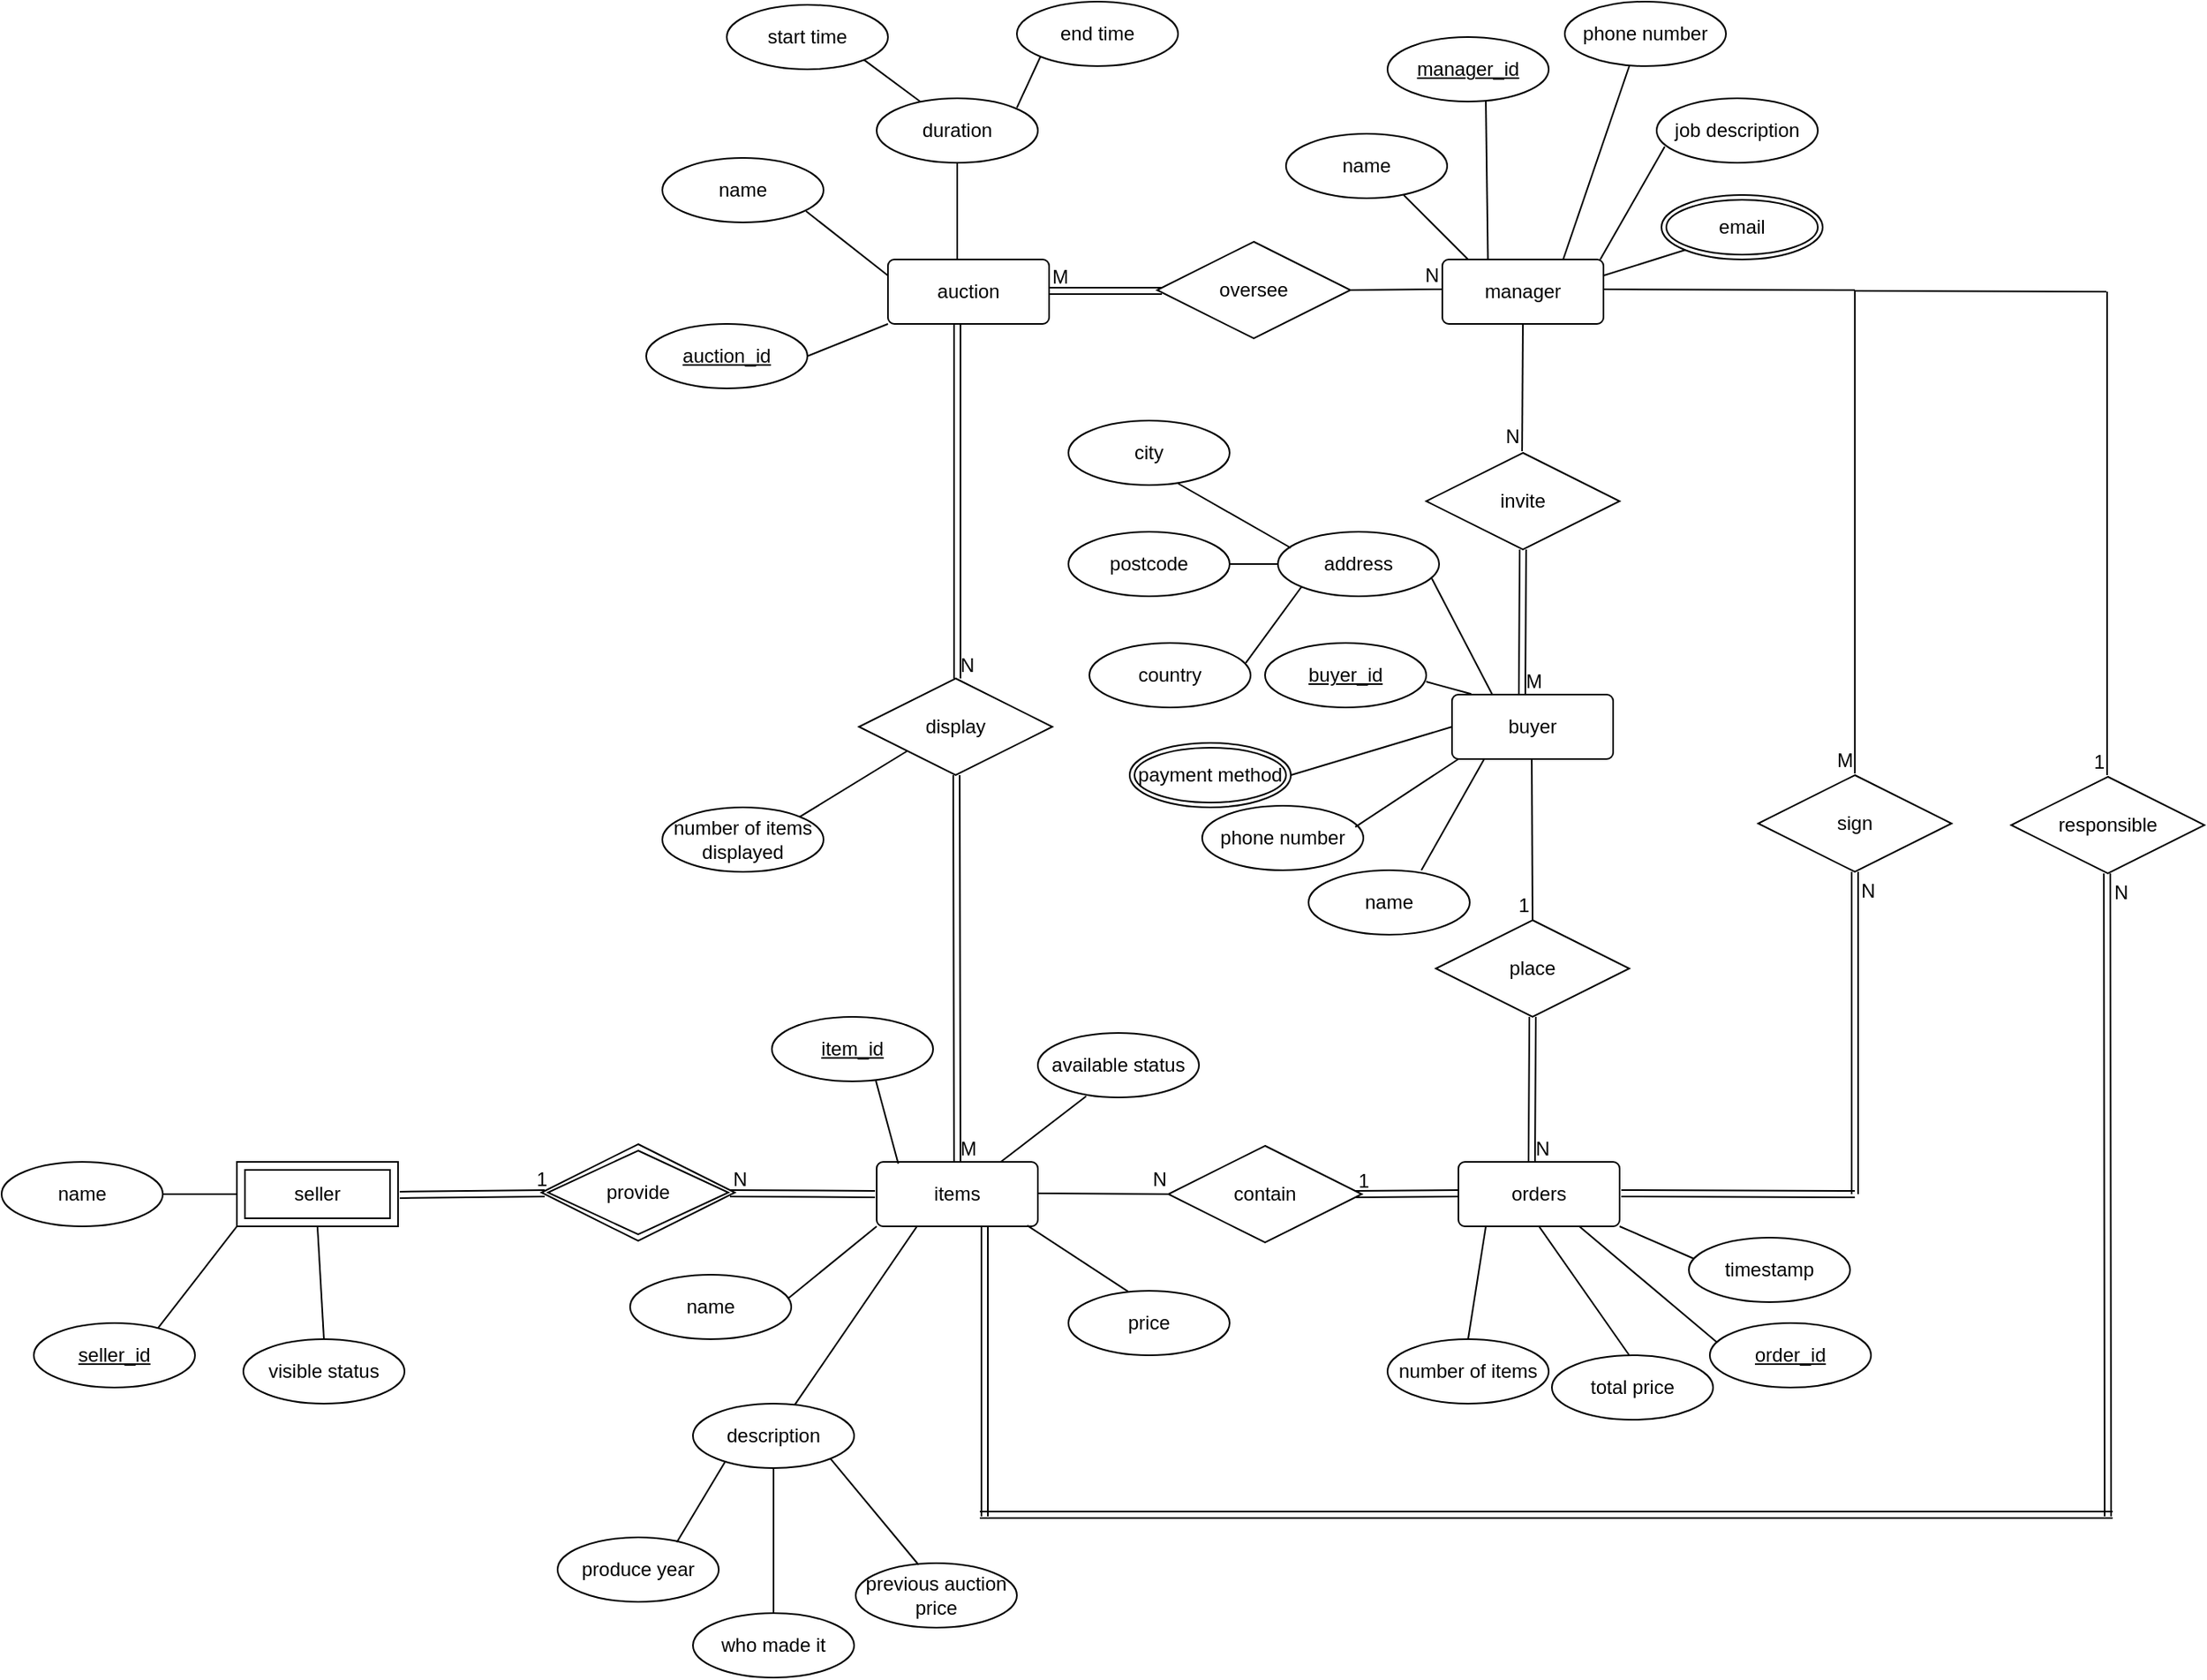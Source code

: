 <mxfile version="24.0.1" type="device">
  <diagram name="第 1 页" id="iJkh0kKC2v8vpnSHeVoI">
    <mxGraphModel dx="1393" dy="1071" grid="1" gridSize="10" guides="1" tooltips="1" connect="1" arrows="1" fold="1" page="1" pageScale="1" pageWidth="2339" pageHeight="3300" math="0" shadow="0">
      <root>
        <mxCell id="0" />
        <mxCell id="1" parent="0" />
        <mxCell id="VO92zJyQnFq2b8o-OkfB-1" value="auction" style="rounded=1;arcSize=10;whiteSpace=wrap;html=1;align=center;" vertex="1" parent="1">
          <mxGeometry x="630" y="300" width="100" height="40" as="geometry" />
        </mxCell>
        <mxCell id="VO92zJyQnFq2b8o-OkfB-2" value="&lt;u&gt;auction_id&lt;/u&gt;" style="ellipse;whiteSpace=wrap;html=1;align=center;" vertex="1" parent="1">
          <mxGeometry x="480" y="340" width="100" height="40" as="geometry" />
        </mxCell>
        <mxCell id="VO92zJyQnFq2b8o-OkfB-11" value="" style="endArrow=none;html=1;rounded=0;" edge="1" parent="1">
          <mxGeometry relative="1" as="geometry">
            <mxPoint x="673" y="300" as="sourcePoint" />
            <mxPoint x="673" y="240" as="targetPoint" />
          </mxGeometry>
        </mxCell>
        <mxCell id="VO92zJyQnFq2b8o-OkfB-12" value="name" style="ellipse;whiteSpace=wrap;html=1;align=center;" vertex="1" parent="1">
          <mxGeometry x="490" y="237" width="100" height="40" as="geometry" />
        </mxCell>
        <mxCell id="VO92zJyQnFq2b8o-OkfB-13" value="duration" style="ellipse;whiteSpace=wrap;html=1;align=center;" vertex="1" parent="1">
          <mxGeometry x="623" y="200" width="100" height="40" as="geometry" />
        </mxCell>
        <mxCell id="VO92zJyQnFq2b8o-OkfB-14" value="start time" style="ellipse;whiteSpace=wrap;html=1;align=center;" vertex="1" parent="1">
          <mxGeometry x="530" y="142" width="100" height="40" as="geometry" />
        </mxCell>
        <mxCell id="VO92zJyQnFq2b8o-OkfB-15" value="end time" style="ellipse;whiteSpace=wrap;html=1;align=center;" vertex="1" parent="1">
          <mxGeometry x="710" y="140" width="100" height="40" as="geometry" />
        </mxCell>
        <mxCell id="VO92zJyQnFq2b8o-OkfB-16" value="manager" style="rounded=1;arcSize=10;whiteSpace=wrap;html=1;align=center;" vertex="1" parent="1">
          <mxGeometry x="974" y="300" width="100" height="40" as="geometry" />
        </mxCell>
        <mxCell id="VO92zJyQnFq2b8o-OkfB-17" value="oversee" style="shape=rhombus;perimeter=rhombusPerimeter;whiteSpace=wrap;html=1;align=center;" vertex="1" parent="1">
          <mxGeometry x="797" y="289" width="120" height="60" as="geometry" />
        </mxCell>
        <mxCell id="VO92zJyQnFq2b8o-OkfB-18" value="" style="shape=link;html=1;rounded=0;" edge="1" parent="1">
          <mxGeometry relative="1" as="geometry">
            <mxPoint x="730" y="319.5" as="sourcePoint" />
            <mxPoint x="800" y="319.5" as="targetPoint" />
          </mxGeometry>
        </mxCell>
        <mxCell id="VO92zJyQnFq2b8o-OkfB-19" value="M" style="resizable=0;html=1;whiteSpace=wrap;align=left;verticalAlign=bottom;" connectable="0" vertex="1" parent="VO92zJyQnFq2b8o-OkfB-18">
          <mxGeometry x="-1" relative="1" as="geometry" />
        </mxCell>
        <mxCell id="VO92zJyQnFq2b8o-OkfB-20" value="" style="resizable=0;html=1;whiteSpace=wrap;align=right;verticalAlign=bottom;" connectable="0" vertex="1" parent="VO92zJyQnFq2b8o-OkfB-18">
          <mxGeometry x="1" relative="1" as="geometry" />
        </mxCell>
        <mxCell id="VO92zJyQnFq2b8o-OkfB-24" value="" style="endArrow=none;html=1;rounded=0;" edge="1" parent="1">
          <mxGeometry relative="1" as="geometry">
            <mxPoint x="917" y="319" as="sourcePoint" />
            <mxPoint x="974" y="318.5" as="targetPoint" />
          </mxGeometry>
        </mxCell>
        <mxCell id="VO92zJyQnFq2b8o-OkfB-25" value="N" style="resizable=0;html=1;whiteSpace=wrap;align=right;verticalAlign=bottom;" connectable="0" vertex="1" parent="VO92zJyQnFq2b8o-OkfB-24">
          <mxGeometry x="1" relative="1" as="geometry" />
        </mxCell>
        <mxCell id="VO92zJyQnFq2b8o-OkfB-26" value="&lt;u&gt;manager_id&lt;/u&gt;" style="ellipse;whiteSpace=wrap;html=1;align=center;" vertex="1" parent="1">
          <mxGeometry x="940" y="162" width="100" height="40" as="geometry" />
        </mxCell>
        <mxCell id="VO92zJyQnFq2b8o-OkfB-27" value="name" style="ellipse;whiteSpace=wrap;html=1;align=center;" vertex="1" parent="1">
          <mxGeometry x="877" y="222" width="100" height="40" as="geometry" />
        </mxCell>
        <mxCell id="VO92zJyQnFq2b8o-OkfB-28" value="phone number" style="ellipse;whiteSpace=wrap;html=1;align=center;" vertex="1" parent="1">
          <mxGeometry x="1050" y="140" width="100" height="40" as="geometry" />
        </mxCell>
        <mxCell id="VO92zJyQnFq2b8o-OkfB-29" value="job description" style="ellipse;whiteSpace=wrap;html=1;align=center;" vertex="1" parent="1">
          <mxGeometry x="1107" y="200" width="100" height="40" as="geometry" />
        </mxCell>
        <mxCell id="VO92zJyQnFq2b8o-OkfB-31" value="email" style="ellipse;shape=doubleEllipse;margin=3;whiteSpace=wrap;html=1;align=center;" vertex="1" parent="1">
          <mxGeometry x="1110" y="260" width="100" height="40" as="geometry" />
        </mxCell>
        <mxCell id="VO92zJyQnFq2b8o-OkfB-32" value="buyer" style="rounded=1;arcSize=10;whiteSpace=wrap;html=1;align=center;" vertex="1" parent="1">
          <mxGeometry x="980" y="570" width="100" height="40" as="geometry" />
        </mxCell>
        <mxCell id="VO92zJyQnFq2b8o-OkfB-33" value="&lt;u&gt;buyer_id&lt;/u&gt;" style="ellipse;whiteSpace=wrap;html=1;align=center;" vertex="1" parent="1">
          <mxGeometry x="864" y="538" width="100" height="40" as="geometry" />
        </mxCell>
        <mxCell id="VO92zJyQnFq2b8o-OkfB-34" value="name" style="ellipse;whiteSpace=wrap;html=1;align=center;" vertex="1" parent="1">
          <mxGeometry x="891" y="679" width="100" height="40" as="geometry" />
        </mxCell>
        <mxCell id="VO92zJyQnFq2b8o-OkfB-35" value="phone number" style="ellipse;whiteSpace=wrap;html=1;align=center;" vertex="1" parent="1">
          <mxGeometry x="825" y="639" width="100" height="40" as="geometry" />
        </mxCell>
        <mxCell id="VO92zJyQnFq2b8o-OkfB-36" value="address" style="ellipse;whiteSpace=wrap;html=1;align=center;direction=west;" vertex="1" parent="1">
          <mxGeometry x="872" y="469" width="100" height="40" as="geometry" />
        </mxCell>
        <mxCell id="VO92zJyQnFq2b8o-OkfB-38" value="country" style="ellipse;whiteSpace=wrap;html=1;align=center;" vertex="1" parent="1">
          <mxGeometry x="755" y="538" width="100" height="40" as="geometry" />
        </mxCell>
        <mxCell id="VO92zJyQnFq2b8o-OkfB-39" value="city" style="ellipse;whiteSpace=wrap;html=1;align=center;" vertex="1" parent="1">
          <mxGeometry x="742" y="400" width="100" height="40" as="geometry" />
        </mxCell>
        <mxCell id="VO92zJyQnFq2b8o-OkfB-40" value="postcode" style="ellipse;whiteSpace=wrap;html=1;align=center;" vertex="1" parent="1">
          <mxGeometry x="742" y="469" width="100" height="40" as="geometry" />
        </mxCell>
        <mxCell id="VO92zJyQnFq2b8o-OkfB-41" value="payment method" style="ellipse;shape=doubleEllipse;margin=3;whiteSpace=wrap;html=1;align=center;" vertex="1" parent="1">
          <mxGeometry x="780" y="600" width="100" height="40" as="geometry" />
        </mxCell>
        <mxCell id="VO92zJyQnFq2b8o-OkfB-42" value="invite" style="shape=rhombus;perimeter=rhombusPerimeter;whiteSpace=wrap;html=1;align=center;" vertex="1" parent="1">
          <mxGeometry x="964" y="420" width="120" height="60" as="geometry" />
        </mxCell>
        <mxCell id="VO92zJyQnFq2b8o-OkfB-43" value="" style="shape=link;html=1;rounded=0;entryX=0.5;entryY=1;entryDx=0;entryDy=0;" edge="1" parent="1" target="VO92zJyQnFq2b8o-OkfB-42">
          <mxGeometry relative="1" as="geometry">
            <mxPoint x="1023.5" y="570" as="sourcePoint" />
            <mxPoint x="1024" y="510" as="targetPoint" />
          </mxGeometry>
        </mxCell>
        <mxCell id="VO92zJyQnFq2b8o-OkfB-44" value="M" style="resizable=0;html=1;whiteSpace=wrap;align=left;verticalAlign=bottom;" connectable="0" vertex="1" parent="VO92zJyQnFq2b8o-OkfB-43">
          <mxGeometry x="-1" relative="1" as="geometry" />
        </mxCell>
        <mxCell id="VO92zJyQnFq2b8o-OkfB-45" value="" style="resizable=0;html=1;whiteSpace=wrap;align=right;verticalAlign=bottom;" connectable="0" vertex="1" parent="VO92zJyQnFq2b8o-OkfB-43">
          <mxGeometry x="1" relative="1" as="geometry" />
        </mxCell>
        <mxCell id="VO92zJyQnFq2b8o-OkfB-46" value="" style="endArrow=none;html=1;rounded=0;exitX=0.5;exitY=1;exitDx=0;exitDy=0;" edge="1" parent="1" source="VO92zJyQnFq2b8o-OkfB-16">
          <mxGeometry relative="1" as="geometry">
            <mxPoint x="1024" y="360" as="sourcePoint" />
            <mxPoint x="1023.5" y="419" as="targetPoint" />
          </mxGeometry>
        </mxCell>
        <mxCell id="VO92zJyQnFq2b8o-OkfB-47" value="N" style="resizable=0;html=1;whiteSpace=wrap;align=right;verticalAlign=bottom;" connectable="0" vertex="1" parent="VO92zJyQnFq2b8o-OkfB-46">
          <mxGeometry x="1" relative="1" as="geometry" />
        </mxCell>
        <mxCell id="BtDvIv-4-z1xUH_ccuP0-1" value="place" style="shape=rhombus;perimeter=rhombusPerimeter;whiteSpace=wrap;html=1;align=center;" vertex="1" parent="1">
          <mxGeometry x="970" y="710" width="120" height="60" as="geometry" />
        </mxCell>
        <mxCell id="BtDvIv-4-z1xUH_ccuP0-2" value="orders" style="rounded=1;arcSize=10;whiteSpace=wrap;html=1;align=center;" vertex="1" parent="1">
          <mxGeometry x="984" y="860" width="100" height="40" as="geometry" />
        </mxCell>
        <mxCell id="BtDvIv-4-z1xUH_ccuP0-3" value="" style="shape=link;html=1;rounded=0;entryX=0.5;entryY=1;entryDx=0;entryDy=0;" edge="1" parent="1">
          <mxGeometry relative="1" as="geometry">
            <mxPoint x="1029.5" y="860" as="sourcePoint" />
            <mxPoint x="1030" y="770" as="targetPoint" />
          </mxGeometry>
        </mxCell>
        <mxCell id="BtDvIv-4-z1xUH_ccuP0-4" value="N" style="resizable=0;html=1;whiteSpace=wrap;align=left;verticalAlign=bottom;" connectable="0" vertex="1" parent="BtDvIv-4-z1xUH_ccuP0-3">
          <mxGeometry x="-1" relative="1" as="geometry" />
        </mxCell>
        <mxCell id="BtDvIv-4-z1xUH_ccuP0-5" value="" style="resizable=0;html=1;whiteSpace=wrap;align=right;verticalAlign=bottom;" connectable="0" vertex="1" parent="BtDvIv-4-z1xUH_ccuP0-3">
          <mxGeometry x="1" relative="1" as="geometry" />
        </mxCell>
        <mxCell id="BtDvIv-4-z1xUH_ccuP0-6" value="&lt;u&gt;order_id&lt;/u&gt;" style="ellipse;whiteSpace=wrap;html=1;align=center;" vertex="1" parent="1">
          <mxGeometry x="1140" y="960" width="100" height="40" as="geometry" />
        </mxCell>
        <mxCell id="BtDvIv-4-z1xUH_ccuP0-7" value="timestamp&lt;span style=&quot;color: rgba(0, 0, 0, 0); font-family: monospace; font-size: 0px; text-align: start; text-wrap: nowrap;&quot;&gt;%3CmxGraphModel%3E%3Croot%3E%3CmxCell%20id%3D%220%22%2F%3E%3CmxCell%20id%3D%221%22%20parent%3D%220%22%2F%3E%3CmxCell%20id%3D%222%22%20value%3D%22name%22%20style%3D%22ellipse%3BwhiteSpace%3Dwrap%3Bhtml%3D1%3Balign%3Dcenter%3B%22%20vertex%3D%221%22%20parent%3D%221%22%3E%3CmxGeometry%20x%3D%22920%22%20y%3D%22650%22%20width%3D%22100%22%20height%3D%2240%22%20as%3D%22geometry%22%2F%3E%3C%2FmxCell%3E%3C%2Froot%3E%3C%2FmxGraphModel%3E&lt;/span&gt;" style="ellipse;whiteSpace=wrap;html=1;align=center;" vertex="1" parent="1">
          <mxGeometry x="1127" y="907" width="100" height="40" as="geometry" />
        </mxCell>
        <mxCell id="BtDvIv-4-z1xUH_ccuP0-8" value="total price" style="ellipse;whiteSpace=wrap;html=1;align=center;" vertex="1" parent="1">
          <mxGeometry x="1042" y="980" width="100" height="40" as="geometry" />
        </mxCell>
        <mxCell id="BtDvIv-4-z1xUH_ccuP0-9" value="" style="endArrow=none;html=1;rounded=0;entryX=0.5;entryY=0;entryDx=0;entryDy=0;" edge="1" parent="1" target="BtDvIv-4-z1xUH_ccuP0-1">
          <mxGeometry relative="1" as="geometry">
            <mxPoint x="1029.5" y="610" as="sourcePoint" />
            <mxPoint x="1029.5" y="680" as="targetPoint" />
          </mxGeometry>
        </mxCell>
        <mxCell id="BtDvIv-4-z1xUH_ccuP0-10" value="1" style="resizable=0;html=1;whiteSpace=wrap;align=right;verticalAlign=bottom;" connectable="0" vertex="1" parent="BtDvIv-4-z1xUH_ccuP0-9">
          <mxGeometry x="1" relative="1" as="geometry" />
        </mxCell>
        <mxCell id="BtDvIv-4-z1xUH_ccuP0-11" value="items" style="rounded=1;arcSize=10;whiteSpace=wrap;html=1;align=center;" vertex="1" parent="1">
          <mxGeometry x="623" y="860" width="100" height="40" as="geometry" />
        </mxCell>
        <mxCell id="BtDvIv-4-z1xUH_ccuP0-12" value="contain" style="shape=rhombus;perimeter=rhombusPerimeter;whiteSpace=wrap;html=1;align=center;" vertex="1" parent="1">
          <mxGeometry x="804" y="850" width="120" height="60" as="geometry" />
        </mxCell>
        <mxCell id="BtDvIv-4-z1xUH_ccuP0-13" value="number of items" style="ellipse;whiteSpace=wrap;html=1;align=center;" vertex="1" parent="1">
          <mxGeometry x="940" y="970" width="100" height="40" as="geometry" />
        </mxCell>
        <mxCell id="BtDvIv-4-z1xUH_ccuP0-14" value="" style="shape=link;html=1;rounded=0;" edge="1" parent="1">
          <mxGeometry relative="1" as="geometry">
            <mxPoint x="920" y="880" as="sourcePoint" />
            <mxPoint x="984" y="879.5" as="targetPoint" />
          </mxGeometry>
        </mxCell>
        <mxCell id="BtDvIv-4-z1xUH_ccuP0-15" value="1" style="resizable=0;html=1;whiteSpace=wrap;align=left;verticalAlign=bottom;" connectable="0" vertex="1" parent="BtDvIv-4-z1xUH_ccuP0-14">
          <mxGeometry x="-1" relative="1" as="geometry" />
        </mxCell>
        <mxCell id="BtDvIv-4-z1xUH_ccuP0-16" value="" style="resizable=0;html=1;whiteSpace=wrap;align=right;verticalAlign=bottom;" connectable="0" vertex="1" parent="BtDvIv-4-z1xUH_ccuP0-14">
          <mxGeometry x="1" relative="1" as="geometry" />
        </mxCell>
        <mxCell id="BtDvIv-4-z1xUH_ccuP0-17" value="" style="endArrow=none;html=1;rounded=0;entryX=0;entryY=0.5;entryDx=0;entryDy=0;" edge="1" parent="1">
          <mxGeometry relative="1" as="geometry">
            <mxPoint x="723" y="879.5" as="sourcePoint" />
            <mxPoint x="805" y="880" as="targetPoint" />
          </mxGeometry>
        </mxCell>
        <mxCell id="BtDvIv-4-z1xUH_ccuP0-18" value="N" style="resizable=0;html=1;whiteSpace=wrap;align=right;verticalAlign=bottom;" connectable="0" vertex="1" parent="BtDvIv-4-z1xUH_ccuP0-17">
          <mxGeometry x="1" relative="1" as="geometry" />
        </mxCell>
        <mxCell id="BtDvIv-4-z1xUH_ccuP0-19" value="&lt;u&gt;item_id&lt;/u&gt;" style="ellipse;whiteSpace=wrap;html=1;align=center;" vertex="1" parent="1">
          <mxGeometry x="558" y="770" width="100" height="40" as="geometry" />
        </mxCell>
        <mxCell id="BtDvIv-4-z1xUH_ccuP0-20" value="name" style="ellipse;whiteSpace=wrap;html=1;align=center;" vertex="1" parent="1">
          <mxGeometry x="470" y="930" width="100" height="40" as="geometry" />
        </mxCell>
        <mxCell id="BtDvIv-4-z1xUH_ccuP0-21" value="price" style="ellipse;whiteSpace=wrap;html=1;align=center;" vertex="1" parent="1">
          <mxGeometry x="742" y="940" width="100" height="40" as="geometry" />
        </mxCell>
        <mxCell id="BtDvIv-4-z1xUH_ccuP0-22" value="description" style="ellipse;whiteSpace=wrap;html=1;align=center;" vertex="1" parent="1">
          <mxGeometry x="509" y="1010" width="100" height="40" as="geometry" />
        </mxCell>
        <mxCell id="BtDvIv-4-z1xUH_ccuP0-23" value="produce year" style="ellipse;whiteSpace=wrap;html=1;align=center;" vertex="1" parent="1">
          <mxGeometry x="425" y="1093" width="100" height="40" as="geometry" />
        </mxCell>
        <mxCell id="BtDvIv-4-z1xUH_ccuP0-24" value="who made it" style="ellipse;whiteSpace=wrap;html=1;align=center;" vertex="1" parent="1">
          <mxGeometry x="509" y="1140" width="100" height="40" as="geometry" />
        </mxCell>
        <mxCell id="BtDvIv-4-z1xUH_ccuP0-25" value=" previous auction price" style="ellipse;whiteSpace=wrap;html=1;align=center;" vertex="1" parent="1">
          <mxGeometry x="610" y="1109" width="100" height="40" as="geometry" />
        </mxCell>
        <mxCell id="BtDvIv-4-z1xUH_ccuP0-27" value="display" style="shape=rhombus;perimeter=rhombusPerimeter;whiteSpace=wrap;html=1;align=center;" vertex="1" parent="1">
          <mxGeometry x="612" y="560" width="120" height="60" as="geometry" />
        </mxCell>
        <mxCell id="BtDvIv-4-z1xUH_ccuP0-28" value="" style="shape=link;html=1;rounded=0;exitX=0.5;exitY=0;exitDx=0;exitDy=0;" edge="1" parent="1" source="BtDvIv-4-z1xUH_ccuP0-11">
          <mxGeometry relative="1" as="geometry">
            <mxPoint x="672.5" y="700" as="sourcePoint" />
            <mxPoint x="672.5" y="620" as="targetPoint" />
          </mxGeometry>
        </mxCell>
        <mxCell id="BtDvIv-4-z1xUH_ccuP0-29" value="M" style="resizable=0;html=1;whiteSpace=wrap;align=left;verticalAlign=bottom;" connectable="0" vertex="1" parent="BtDvIv-4-z1xUH_ccuP0-28">
          <mxGeometry x="-1" relative="1" as="geometry" />
        </mxCell>
        <mxCell id="BtDvIv-4-z1xUH_ccuP0-30" value="" style="resizable=0;html=1;whiteSpace=wrap;align=right;verticalAlign=bottom;" connectable="0" vertex="1" parent="BtDvIv-4-z1xUH_ccuP0-28">
          <mxGeometry x="1" relative="1" as="geometry" />
        </mxCell>
        <mxCell id="BtDvIv-4-z1xUH_ccuP0-33" value="available status" style="ellipse;whiteSpace=wrap;html=1;align=center;" vertex="1" parent="1">
          <mxGeometry x="723" y="780" width="100" height="40" as="geometry" />
        </mxCell>
        <mxCell id="BtDvIv-4-z1xUH_ccuP0-34" value="number of items displayed" style="ellipse;whiteSpace=wrap;html=1;align=center;" vertex="1" parent="1">
          <mxGeometry x="490" y="640" width="100" height="40" as="geometry" />
        </mxCell>
        <mxCell id="BtDvIv-4-z1xUH_ccuP0-35" value="" style="shape=link;html=1;rounded=0;exitX=0.5;exitY=0;exitDx=0;exitDy=0;" edge="1" parent="1">
          <mxGeometry relative="1" as="geometry">
            <mxPoint x="673" y="560" as="sourcePoint" />
            <mxPoint x="673" y="340" as="targetPoint" />
          </mxGeometry>
        </mxCell>
        <mxCell id="BtDvIv-4-z1xUH_ccuP0-36" value="N" style="resizable=0;html=1;whiteSpace=wrap;align=left;verticalAlign=bottom;" connectable="0" vertex="1" parent="BtDvIv-4-z1xUH_ccuP0-35">
          <mxGeometry x="-1" relative="1" as="geometry" />
        </mxCell>
        <mxCell id="BtDvIv-4-z1xUH_ccuP0-37" value="" style="resizable=0;html=1;whiteSpace=wrap;align=right;verticalAlign=bottom;" connectable="0" vertex="1" parent="BtDvIv-4-z1xUH_ccuP0-35">
          <mxGeometry x="1" relative="1" as="geometry" />
        </mxCell>
        <mxCell id="BtDvIv-4-z1xUH_ccuP0-40" value="provide" style="shape=rhombus;double=1;perimeter=rhombusPerimeter;whiteSpace=wrap;html=1;align=center;" vertex="1" parent="1">
          <mxGeometry x="415" y="849" width="120" height="60" as="geometry" />
        </mxCell>
        <mxCell id="BtDvIv-4-z1xUH_ccuP0-41" value="seller" style="shape=ext;margin=3;double=1;whiteSpace=wrap;html=1;align=center;" vertex="1" parent="1">
          <mxGeometry x="226" y="860" width="100" height="40" as="geometry" />
        </mxCell>
        <mxCell id="BtDvIv-4-z1xUH_ccuP0-42" value="&lt;u&gt;seller_id&lt;/u&gt;" style="ellipse;whiteSpace=wrap;html=1;align=center;" vertex="1" parent="1">
          <mxGeometry x="100" y="960" width="100" height="40" as="geometry" />
        </mxCell>
        <mxCell id="BtDvIv-4-z1xUH_ccuP0-43" value="visible status" style="ellipse;whiteSpace=wrap;html=1;align=center;" vertex="1" parent="1">
          <mxGeometry x="230" y="970" width="100" height="40" as="geometry" />
        </mxCell>
        <mxCell id="BtDvIv-4-z1xUH_ccuP0-44" value="name" style="ellipse;whiteSpace=wrap;html=1;align=center;" vertex="1" parent="1">
          <mxGeometry x="80" y="860" width="100" height="40" as="geometry" />
        </mxCell>
        <mxCell id="BtDvIv-4-z1xUH_ccuP0-45" value="" style="endArrow=none;html=1;rounded=0;exitX=0.2;exitY=1;exitDx=0;exitDy=0;exitPerimeter=0;" edge="1" parent="1">
          <mxGeometry relative="1" as="geometry">
            <mxPoint x="529" y="1046" as="sourcePoint" />
            <mxPoint x="499" y="1096" as="targetPoint" />
          </mxGeometry>
        </mxCell>
        <mxCell id="BtDvIv-4-z1xUH_ccuP0-46" value="" style="endArrow=none;html=1;rounded=0;exitX=0.2;exitY=1;exitDx=0;exitDy=0;exitPerimeter=0;entryX=0.5;entryY=0;entryDx=0;entryDy=0;" edge="1" parent="1" target="BtDvIv-4-z1xUH_ccuP0-24">
          <mxGeometry relative="1" as="geometry">
            <mxPoint x="559" y="1050" as="sourcePoint" />
            <mxPoint x="529" y="1100" as="targetPoint" />
          </mxGeometry>
        </mxCell>
        <mxCell id="BtDvIv-4-z1xUH_ccuP0-47" value="" style="endArrow=none;html=1;rounded=0;exitX=1;exitY=1;exitDx=0;exitDy=0;" edge="1" parent="1" source="BtDvIv-4-z1xUH_ccuP0-22">
          <mxGeometry relative="1" as="geometry">
            <mxPoint x="611" y="1060" as="sourcePoint" />
            <mxPoint x="649" y="1110" as="targetPoint" />
          </mxGeometry>
        </mxCell>
        <mxCell id="BtDvIv-4-z1xUH_ccuP0-49" value="" style="endArrow=none;html=1;rounded=0;entryX=0;entryY=1;entryDx=0;entryDy=0;" edge="1" parent="1">
          <mxGeometry relative="1" as="geometry">
            <mxPoint x="880" y="479" as="sourcePoint" />
            <mxPoint x="810.005" y="439.002" as="targetPoint" />
          </mxGeometry>
        </mxCell>
        <mxCell id="BtDvIv-4-z1xUH_ccuP0-51" value="" style="shape=link;html=1;rounded=0;" edge="1" parent="1">
          <mxGeometry relative="1" as="geometry">
            <mxPoint x="532" y="879.5" as="sourcePoint" />
            <mxPoint x="622" y="880" as="targetPoint" />
          </mxGeometry>
        </mxCell>
        <mxCell id="BtDvIv-4-z1xUH_ccuP0-52" value="N" style="resizable=0;html=1;whiteSpace=wrap;align=left;verticalAlign=bottom;" connectable="0" vertex="1" parent="BtDvIv-4-z1xUH_ccuP0-51">
          <mxGeometry x="-1" relative="1" as="geometry" />
        </mxCell>
        <mxCell id="BtDvIv-4-z1xUH_ccuP0-53" value="" style="resizable=0;html=1;whiteSpace=wrap;align=right;verticalAlign=bottom;" connectable="0" vertex="1" parent="BtDvIv-4-z1xUH_ccuP0-51">
          <mxGeometry x="1" relative="1" as="geometry" />
        </mxCell>
        <mxCell id="BtDvIv-4-z1xUH_ccuP0-54" value="" style="shape=link;html=1;rounded=0;" edge="1" parent="1">
          <mxGeometry relative="1" as="geometry">
            <mxPoint x="417" y="879.5" as="sourcePoint" />
            <mxPoint x="327" y="880.5" as="targetPoint" />
          </mxGeometry>
        </mxCell>
        <mxCell id="BtDvIv-4-z1xUH_ccuP0-55" value="1" style="resizable=0;html=1;whiteSpace=wrap;align=left;verticalAlign=bottom;" connectable="0" vertex="1" parent="BtDvIv-4-z1xUH_ccuP0-54">
          <mxGeometry x="-1" relative="1" as="geometry">
            <mxPoint x="-7" as="offset" />
          </mxGeometry>
        </mxCell>
        <mxCell id="BtDvIv-4-z1xUH_ccuP0-56" value="" style="resizable=0;html=1;whiteSpace=wrap;align=right;verticalAlign=bottom;" connectable="0" vertex="1" parent="BtDvIv-4-z1xUH_ccuP0-54">
          <mxGeometry x="1" relative="1" as="geometry" />
        </mxCell>
        <mxCell id="BtDvIv-4-z1xUH_ccuP0-57" value="" style="endArrow=none;html=1;rounded=0;entryX=0.98;entryY=0.285;entryDx=0;entryDy=0;entryPerimeter=0;exitX=1;exitY=0;exitDx=0;exitDy=0;" edge="1" parent="1" source="VO92zJyQnFq2b8o-OkfB-36">
          <mxGeometry relative="1" as="geometry">
            <mxPoint x="892" y="499" as="sourcePoint" />
            <mxPoint x="852" y="550.4" as="targetPoint" />
          </mxGeometry>
        </mxCell>
        <mxCell id="BtDvIv-4-z1xUH_ccuP0-58" value="" style="endArrow=none;html=1;rounded=0;entryX=1;entryY=0.5;entryDx=0;entryDy=0;" edge="1" parent="1" source="VO92zJyQnFq2b8o-OkfB-36" target="VO92zJyQnFq2b8o-OkfB-40">
          <mxGeometry relative="1" as="geometry">
            <mxPoint x="872" y="489" as="sourcePoint" />
            <mxPoint x="837" y="538.0" as="targetPoint" />
          </mxGeometry>
        </mxCell>
        <mxCell id="BtDvIv-4-z1xUH_ccuP0-59" value="sign" style="shape=rhombus;perimeter=rhombusPerimeter;whiteSpace=wrap;html=1;align=center;" vertex="1" parent="1">
          <mxGeometry x="1170" y="620" width="120" height="60" as="geometry" />
        </mxCell>
        <mxCell id="BtDvIv-4-z1xUH_ccuP0-62" value="" style="endArrow=none;html=1;rounded=0;entryX=0.5;entryY=0;entryDx=0;entryDy=0;" edge="1" parent="1">
          <mxGeometry relative="1" as="geometry">
            <mxPoint x="1230" y="319" as="sourcePoint" />
            <mxPoint x="1230" y="619" as="targetPoint" />
          </mxGeometry>
        </mxCell>
        <mxCell id="BtDvIv-4-z1xUH_ccuP0-63" value="M" style="resizable=0;html=1;whiteSpace=wrap;align=right;verticalAlign=bottom;" connectable="0" vertex="1" parent="BtDvIv-4-z1xUH_ccuP0-62">
          <mxGeometry x="1" relative="1" as="geometry" />
        </mxCell>
        <mxCell id="BtDvIv-4-z1xUH_ccuP0-64" value="" style="endArrow=none;html=1;rounded=0;" edge="1" parent="1">
          <mxGeometry relative="1" as="geometry">
            <mxPoint x="1074" y="318.5" as="sourcePoint" />
            <mxPoint x="1230" y="319" as="targetPoint" />
          </mxGeometry>
        </mxCell>
        <mxCell id="BtDvIv-4-z1xUH_ccuP0-66" value="" style="shape=link;html=1;rounded=0;" edge="1" parent="1">
          <mxGeometry relative="1" as="geometry">
            <mxPoint x="1230" y="680" as="sourcePoint" />
            <mxPoint x="1230" y="880" as="targetPoint" />
          </mxGeometry>
        </mxCell>
        <mxCell id="BtDvIv-4-z1xUH_ccuP0-67" value="N" style="resizable=0;html=1;whiteSpace=wrap;align=left;verticalAlign=bottom;" connectable="0" vertex="1" parent="BtDvIv-4-z1xUH_ccuP0-66">
          <mxGeometry x="-1" relative="1" as="geometry">
            <mxPoint x="2" y="20" as="offset" />
          </mxGeometry>
        </mxCell>
        <mxCell id="BtDvIv-4-z1xUH_ccuP0-68" value="" style="resizable=0;html=1;whiteSpace=wrap;align=right;verticalAlign=bottom;" connectable="0" vertex="1" parent="BtDvIv-4-z1xUH_ccuP0-66">
          <mxGeometry x="1" relative="1" as="geometry" />
        </mxCell>
        <mxCell id="BtDvIv-4-z1xUH_ccuP0-69" value="" style="shape=link;html=1;rounded=0;" edge="1" parent="1">
          <mxGeometry relative="1" as="geometry">
            <mxPoint x="1230" y="880" as="sourcePoint" />
            <mxPoint x="1085" y="879.5" as="targetPoint" />
          </mxGeometry>
        </mxCell>
        <mxCell id="BtDvIv-4-z1xUH_ccuP0-70" value="" style="resizable=0;html=1;whiteSpace=wrap;align=left;verticalAlign=bottom;" connectable="0" vertex="1" parent="BtDvIv-4-z1xUH_ccuP0-69">
          <mxGeometry x="-1" relative="1" as="geometry" />
        </mxCell>
        <mxCell id="BtDvIv-4-z1xUH_ccuP0-71" value="" style="resizable=0;html=1;whiteSpace=wrap;align=right;verticalAlign=bottom;" connectable="0" vertex="1" parent="BtDvIv-4-z1xUH_ccuP0-69">
          <mxGeometry x="1" relative="1" as="geometry" />
        </mxCell>
        <mxCell id="BtDvIv-4-z1xUH_ccuP0-72" value="" style="endArrow=none;html=1;rounded=0;" edge="1" parent="1">
          <mxGeometry relative="1" as="geometry">
            <mxPoint x="1230" y="319.5" as="sourcePoint" />
            <mxPoint x="1386" y="320" as="targetPoint" />
          </mxGeometry>
        </mxCell>
        <mxCell id="BtDvIv-4-z1xUH_ccuP0-73" value="responsible" style="shape=rhombus;perimeter=rhombusPerimeter;whiteSpace=wrap;html=1;align=center;" vertex="1" parent="1">
          <mxGeometry x="1327" y="621" width="120" height="60" as="geometry" />
        </mxCell>
        <mxCell id="BtDvIv-4-z1xUH_ccuP0-74" value="" style="endArrow=none;html=1;rounded=0;entryX=0.5;entryY=0;entryDx=0;entryDy=0;" edge="1" parent="1">
          <mxGeometry relative="1" as="geometry">
            <mxPoint x="1386.5" y="320" as="sourcePoint" />
            <mxPoint x="1386.5" y="620" as="targetPoint" />
          </mxGeometry>
        </mxCell>
        <mxCell id="BtDvIv-4-z1xUH_ccuP0-75" value="1" style="resizable=0;html=1;whiteSpace=wrap;align=right;verticalAlign=bottom;" connectable="0" vertex="1" parent="BtDvIv-4-z1xUH_ccuP0-74">
          <mxGeometry x="1" relative="1" as="geometry" />
        </mxCell>
        <mxCell id="BtDvIv-4-z1xUH_ccuP0-76" value="" style="shape=link;html=1;rounded=0;" edge="1" parent="1">
          <mxGeometry relative="1" as="geometry">
            <mxPoint x="690" y="1080" as="sourcePoint" />
            <mxPoint x="690" y="899.5" as="targetPoint" />
          </mxGeometry>
        </mxCell>
        <mxCell id="BtDvIv-4-z1xUH_ccuP0-77" value="" style="resizable=0;html=1;whiteSpace=wrap;align=left;verticalAlign=bottom;" connectable="0" vertex="1" parent="BtDvIv-4-z1xUH_ccuP0-76">
          <mxGeometry x="-1" relative="1" as="geometry" />
        </mxCell>
        <mxCell id="BtDvIv-4-z1xUH_ccuP0-78" value="" style="resizable=0;html=1;whiteSpace=wrap;align=right;verticalAlign=bottom;" connectable="0" vertex="1" parent="BtDvIv-4-z1xUH_ccuP0-76">
          <mxGeometry x="1" relative="1" as="geometry" />
        </mxCell>
        <mxCell id="BtDvIv-4-z1xUH_ccuP0-79" value="" style="shape=link;html=1;rounded=0;" edge="1" parent="1">
          <mxGeometry relative="1" as="geometry">
            <mxPoint x="1386.5" y="681" as="sourcePoint" />
            <mxPoint x="1387" y="1080" as="targetPoint" />
          </mxGeometry>
        </mxCell>
        <mxCell id="BtDvIv-4-z1xUH_ccuP0-80" value="N" style="resizable=0;html=1;whiteSpace=wrap;align=left;verticalAlign=bottom;" connectable="0" vertex="1" parent="BtDvIv-4-z1xUH_ccuP0-79">
          <mxGeometry x="-1" relative="1" as="geometry">
            <mxPoint x="2" y="20" as="offset" />
          </mxGeometry>
        </mxCell>
        <mxCell id="BtDvIv-4-z1xUH_ccuP0-81" value="" style="resizable=0;html=1;whiteSpace=wrap;align=right;verticalAlign=bottom;" connectable="0" vertex="1" parent="BtDvIv-4-z1xUH_ccuP0-79">
          <mxGeometry x="1" relative="1" as="geometry" />
        </mxCell>
        <mxCell id="BtDvIv-4-z1xUH_ccuP0-82" value="" style="shape=link;html=1;rounded=0;" edge="1" parent="1">
          <mxGeometry relative="1" as="geometry">
            <mxPoint x="687" y="1079" as="sourcePoint" />
            <mxPoint x="1390" y="1079" as="targetPoint" />
          </mxGeometry>
        </mxCell>
        <mxCell id="BtDvIv-4-z1xUH_ccuP0-83" value="" style="resizable=0;html=1;whiteSpace=wrap;align=left;verticalAlign=bottom;" connectable="0" vertex="1" parent="BtDvIv-4-z1xUH_ccuP0-82">
          <mxGeometry x="-1" relative="1" as="geometry" />
        </mxCell>
        <mxCell id="BtDvIv-4-z1xUH_ccuP0-84" value="" style="resizable=0;html=1;whiteSpace=wrap;align=right;verticalAlign=bottom;" connectable="0" vertex="1" parent="BtDvIv-4-z1xUH_ccuP0-82">
          <mxGeometry x="1" relative="1" as="geometry" />
        </mxCell>
        <mxCell id="BtDvIv-4-z1xUH_ccuP0-86" value="" style="endArrow=none;html=1;rounded=0;entryX=0;entryY=1;entryDx=0;entryDy=0;exitX=1;exitY=0.5;exitDx=0;exitDy=0;" edge="1" parent="1" source="VO92zJyQnFq2b8o-OkfB-2" target="VO92zJyQnFq2b8o-OkfB-1">
          <mxGeometry relative="1" as="geometry">
            <mxPoint x="560" y="360" as="sourcePoint" />
            <mxPoint x="720" y="360" as="targetPoint" />
          </mxGeometry>
        </mxCell>
        <mxCell id="BtDvIv-4-z1xUH_ccuP0-87" value="" style="endArrow=none;html=1;rounded=0;exitX=0;exitY=0.25;exitDx=0;exitDy=0;" edge="1" parent="1" source="VO92zJyQnFq2b8o-OkfB-1">
          <mxGeometry relative="1" as="geometry">
            <mxPoint x="579.13" y="330" as="sourcePoint" />
            <mxPoint x="579.13" y="270" as="targetPoint" />
          </mxGeometry>
        </mxCell>
        <mxCell id="BtDvIv-4-z1xUH_ccuP0-88" value="" style="endArrow=none;html=1;rounded=0;exitX=1;exitY=1;exitDx=0;exitDy=0;" edge="1" parent="1">
          <mxGeometry relative="1" as="geometry">
            <mxPoint x="615.201" y="176.204" as="sourcePoint" />
            <mxPoint x="650" y="202" as="targetPoint" />
          </mxGeometry>
        </mxCell>
        <mxCell id="BtDvIv-4-z1xUH_ccuP0-90" value="" style="endArrow=none;html=1;rounded=0;exitX=0;exitY=1;exitDx=0;exitDy=0;" edge="1" parent="1" source="VO92zJyQnFq2b8o-OkfB-15">
          <mxGeometry relative="1" as="geometry">
            <mxPoint x="675.201" y="180.004" as="sourcePoint" />
            <mxPoint x="710" y="205.8" as="targetPoint" />
          </mxGeometry>
        </mxCell>
        <mxCell id="BtDvIv-4-z1xUH_ccuP0-91" value="" style="endArrow=none;html=1;rounded=0;exitX=0.373;exitY=-0.04;exitDx=0;exitDy=0;exitPerimeter=0;" edge="1" parent="1">
          <mxGeometry relative="1" as="geometry">
            <mxPoint x="1002.3" y="300" as="sourcePoint" />
            <mxPoint x="1001" y="201.6" as="targetPoint" />
          </mxGeometry>
        </mxCell>
        <mxCell id="BtDvIv-4-z1xUH_ccuP0-92" value="" style="endArrow=none;html=1;rounded=0;" edge="1" parent="1">
          <mxGeometry relative="1" as="geometry">
            <mxPoint x="950" y="260" as="sourcePoint" />
            <mxPoint x="990" y="300" as="targetPoint" />
          </mxGeometry>
        </mxCell>
        <mxCell id="BtDvIv-4-z1xUH_ccuP0-93" value="" style="endArrow=none;html=1;rounded=0;exitX=0.75;exitY=0;exitDx=0;exitDy=0;" edge="1" parent="1" source="VO92zJyQnFq2b8o-OkfB-16">
          <mxGeometry relative="1" as="geometry">
            <mxPoint x="990" y="260" as="sourcePoint" />
            <mxPoint x="1090" y="180" as="targetPoint" />
          </mxGeometry>
        </mxCell>
        <mxCell id="BtDvIv-4-z1xUH_ccuP0-94" value="" style="endArrow=none;html=1;rounded=0;" edge="1" parent="1">
          <mxGeometry relative="1" as="geometry">
            <mxPoint x="1072" y="300" as="sourcePoint" />
            <mxPoint x="1112" y="230" as="targetPoint" />
          </mxGeometry>
        </mxCell>
        <mxCell id="BtDvIv-4-z1xUH_ccuP0-95" value="" style="endArrow=none;html=1;rounded=0;entryX=0;entryY=1;entryDx=0;entryDy=0;" edge="1" parent="1" target="VO92zJyQnFq2b8o-OkfB-31">
          <mxGeometry relative="1" as="geometry">
            <mxPoint x="1074" y="310" as="sourcePoint" />
            <mxPoint x="1114" y="300" as="targetPoint" />
          </mxGeometry>
        </mxCell>
        <mxCell id="BtDvIv-4-z1xUH_ccuP0-96" value="" style="endArrow=none;html=1;rounded=0;entryX=0.119;entryY=-0.06;entryDx=0;entryDy=0;entryPerimeter=0;" edge="1" parent="1">
          <mxGeometry relative="1" as="geometry">
            <mxPoint x="964" y="562" as="sourcePoint" />
            <mxPoint x="991.9" y="569.6" as="targetPoint" />
          </mxGeometry>
        </mxCell>
        <mxCell id="BtDvIv-4-z1xUH_ccuP0-98" value="" style="endArrow=none;html=1;rounded=0;exitX=0.7;exitY=0;exitDx=0;exitDy=0;exitPerimeter=0;" edge="1" parent="1" source="VO92zJyQnFq2b8o-OkfB-34">
          <mxGeometry relative="1" as="geometry">
            <mxPoint x="950" y="660" as="sourcePoint" />
            <mxPoint x="1000" y="610" as="targetPoint" />
          </mxGeometry>
        </mxCell>
        <mxCell id="BtDvIv-4-z1xUH_ccuP0-99" value="" style="endArrow=none;html=1;rounded=0;entryX=0;entryY=0.5;entryDx=0;entryDy=0;exitX=0.95;exitY=0.329;exitDx=0;exitDy=0;exitPerimeter=0;" edge="1" parent="1" source="VO92zJyQnFq2b8o-OkfB-35">
          <mxGeometry relative="1" as="geometry">
            <mxPoint x="920" y="660" as="sourcePoint" />
            <mxPoint x="984" y="610" as="targetPoint" />
          </mxGeometry>
        </mxCell>
        <mxCell id="BtDvIv-4-z1xUH_ccuP0-100" value="" style="endArrow=none;html=1;rounded=0;entryX=0.045;entryY=0.274;entryDx=0;entryDy=0;entryPerimeter=0;exitX=0.25;exitY=0;exitDx=0;exitDy=0;" edge="1" parent="1" source="VO92zJyQnFq2b8o-OkfB-32" target="VO92zJyQnFq2b8o-OkfB-36">
          <mxGeometry relative="1" as="geometry">
            <mxPoint x="950" y="540" as="sourcePoint" />
            <mxPoint x="1110" y="540" as="targetPoint" />
          </mxGeometry>
        </mxCell>
        <mxCell id="BtDvIv-4-z1xUH_ccuP0-101" value="" style="endArrow=none;html=1;rounded=0;entryX=0;entryY=0.5;entryDx=0;entryDy=0;exitX=1;exitY=0.5;exitDx=0;exitDy=0;" edge="1" parent="1" source="VO92zJyQnFq2b8o-OkfB-41" target="VO92zJyQnFq2b8o-OkfB-32">
          <mxGeometry relative="1" as="geometry">
            <mxPoint x="890" y="540" as="sourcePoint" />
            <mxPoint x="1050" y="540" as="targetPoint" />
          </mxGeometry>
        </mxCell>
        <mxCell id="BtDvIv-4-z1xUH_ccuP0-102" value="" style="endArrow=none;html=1;rounded=0;exitX=0.5;exitY=0;exitDx=0;exitDy=0;" edge="1" parent="1" source="BtDvIv-4-z1xUH_ccuP0-13">
          <mxGeometry relative="1" as="geometry">
            <mxPoint x="890" y="800" as="sourcePoint" />
            <mxPoint x="1001" y="900" as="targetPoint" />
          </mxGeometry>
        </mxCell>
        <mxCell id="BtDvIv-4-z1xUH_ccuP0-103" value="" style="endArrow=none;html=1;rounded=0;exitX=1;exitY=1;exitDx=0;exitDy=0;" edge="1" parent="1" source="BtDvIv-4-z1xUH_ccuP0-2">
          <mxGeometry relative="1" as="geometry">
            <mxPoint x="890" y="800" as="sourcePoint" />
            <mxPoint x="1130" y="920" as="targetPoint" />
          </mxGeometry>
        </mxCell>
        <mxCell id="BtDvIv-4-z1xUH_ccuP0-104" value="" style="endArrow=none;html=1;rounded=0;exitX=0.75;exitY=1;exitDx=0;exitDy=0;entryX=0.042;entryY=0.295;entryDx=0;entryDy=0;entryPerimeter=0;" edge="1" parent="1" source="BtDvIv-4-z1xUH_ccuP0-2" target="BtDvIv-4-z1xUH_ccuP0-6">
          <mxGeometry relative="1" as="geometry">
            <mxPoint x="1094" y="910" as="sourcePoint" />
            <mxPoint x="1140" y="930" as="targetPoint" />
          </mxGeometry>
        </mxCell>
        <mxCell id="BtDvIv-4-z1xUH_ccuP0-105" value="" style="endArrow=none;html=1;rounded=0;exitX=0.5;exitY=1;exitDx=0;exitDy=0;entryX=0.48;entryY=0;entryDx=0;entryDy=0;entryPerimeter=0;" edge="1" parent="1" source="BtDvIv-4-z1xUH_ccuP0-2" target="BtDvIv-4-z1xUH_ccuP0-8">
          <mxGeometry relative="1" as="geometry">
            <mxPoint x="1069" y="910" as="sourcePoint" />
            <mxPoint x="1154" y="982" as="targetPoint" />
          </mxGeometry>
        </mxCell>
        <mxCell id="BtDvIv-4-z1xUH_ccuP0-107" value="" style="endArrow=none;html=1;rounded=0;exitX=0.645;exitY=0.992;exitDx=0;exitDy=0;exitPerimeter=0;entryX=0.134;entryY=0.029;entryDx=0;entryDy=0;entryPerimeter=0;" edge="1" parent="1" source="BtDvIv-4-z1xUH_ccuP0-19" target="BtDvIv-4-z1xUH_ccuP0-11">
          <mxGeometry relative="1" as="geometry">
            <mxPoint x="640" y="800" as="sourcePoint" />
            <mxPoint x="800" y="800" as="targetPoint" />
          </mxGeometry>
        </mxCell>
        <mxCell id="BtDvIv-4-z1xUH_ccuP0-108" value="" style="endArrow=none;html=1;rounded=0;exitX=0.982;exitY=0.366;exitDx=0;exitDy=0;exitPerimeter=0;entryX=0;entryY=1;entryDx=0;entryDy=0;" edge="1" parent="1" source="BtDvIv-4-z1xUH_ccuP0-20" target="BtDvIv-4-z1xUH_ccuP0-11">
          <mxGeometry relative="1" as="geometry">
            <mxPoint x="640" y="800" as="sourcePoint" />
            <mxPoint x="623" y="900" as="targetPoint" />
          </mxGeometry>
        </mxCell>
        <mxCell id="BtDvIv-4-z1xUH_ccuP0-109" value="" style="endArrow=none;html=1;rounded=0;entryX=0.37;entryY=0.012;entryDx=0;entryDy=0;entryPerimeter=0;exitX=0.934;exitY=0.986;exitDx=0;exitDy=0;exitPerimeter=0;" edge="1" parent="1" source="BtDvIv-4-z1xUH_ccuP0-11" target="BtDvIv-4-z1xUH_ccuP0-21">
          <mxGeometry relative="1" as="geometry">
            <mxPoint x="640" y="890" as="sourcePoint" />
            <mxPoint x="800" y="890" as="targetPoint" />
          </mxGeometry>
        </mxCell>
        <mxCell id="BtDvIv-4-z1xUH_ccuP0-110" value="" style="endArrow=none;html=1;rounded=0;exitX=0.25;exitY=1;exitDx=0;exitDy=0;" edge="1" parent="1" source="BtDvIv-4-z1xUH_ccuP0-11" target="BtDvIv-4-z1xUH_ccuP0-22">
          <mxGeometry relative="1" as="geometry">
            <mxPoint x="640" y="890" as="sourcePoint" />
            <mxPoint x="800" y="890" as="targetPoint" />
          </mxGeometry>
        </mxCell>
        <mxCell id="BtDvIv-4-z1xUH_ccuP0-111" value="" style="endArrow=none;html=1;rounded=0;exitX=1;exitY=0;exitDx=0;exitDy=0;entryX=0;entryY=1;entryDx=0;entryDy=0;" edge="1" parent="1" source="BtDvIv-4-z1xUH_ccuP0-34" target="BtDvIv-4-z1xUH_ccuP0-27">
          <mxGeometry relative="1" as="geometry">
            <mxPoint x="690" y="540" as="sourcePoint" />
            <mxPoint x="850" y="540" as="targetPoint" />
          </mxGeometry>
        </mxCell>
        <mxCell id="BtDvIv-4-z1xUH_ccuP0-112" value="" style="endArrow=none;html=1;rounded=0;exitX=0.3;exitY=0.981;exitDx=0;exitDy=0;exitPerimeter=0;entryX=0.77;entryY=0;entryDx=0;entryDy=0;entryPerimeter=0;" edge="1" parent="1" source="BtDvIv-4-z1xUH_ccuP0-33" target="BtDvIv-4-z1xUH_ccuP0-11">
          <mxGeometry relative="1" as="geometry">
            <mxPoint x="690" y="540" as="sourcePoint" />
            <mxPoint x="712" y="858" as="targetPoint" />
          </mxGeometry>
        </mxCell>
        <mxCell id="BtDvIv-4-z1xUH_ccuP0-113" value="" style="endArrow=none;html=1;rounded=0;exitX=0.77;exitY=0.081;exitDx=0;exitDy=0;exitPerimeter=0;entryX=0;entryY=1;entryDx=0;entryDy=0;" edge="1" parent="1" source="BtDvIv-4-z1xUH_ccuP0-42" target="BtDvIv-4-z1xUH_ccuP0-41">
          <mxGeometry relative="1" as="geometry">
            <mxPoint x="290" y="790" as="sourcePoint" />
            <mxPoint x="450" y="790" as="targetPoint" />
          </mxGeometry>
        </mxCell>
        <mxCell id="BtDvIv-4-z1xUH_ccuP0-114" value="" style="endArrow=none;html=1;rounded=0;exitX=1;exitY=0.5;exitDx=0;exitDy=0;entryX=0;entryY=0.5;entryDx=0;entryDy=0;" edge="1" parent="1" source="BtDvIv-4-z1xUH_ccuP0-44" target="BtDvIv-4-z1xUH_ccuP0-41">
          <mxGeometry relative="1" as="geometry">
            <mxPoint x="290" y="790" as="sourcePoint" />
            <mxPoint x="450" y="790" as="targetPoint" />
          </mxGeometry>
        </mxCell>
        <mxCell id="BtDvIv-4-z1xUH_ccuP0-115" value="" style="endArrow=none;html=1;rounded=0;exitX=0.5;exitY=0;exitDx=0;exitDy=0;entryX=0.5;entryY=1;entryDx=0;entryDy=0;" edge="1" parent="1" source="BtDvIv-4-z1xUH_ccuP0-43" target="BtDvIv-4-z1xUH_ccuP0-41">
          <mxGeometry relative="1" as="geometry">
            <mxPoint x="290" y="790" as="sourcePoint" />
            <mxPoint x="450" y="790" as="targetPoint" />
          </mxGeometry>
        </mxCell>
      </root>
    </mxGraphModel>
  </diagram>
</mxfile>
